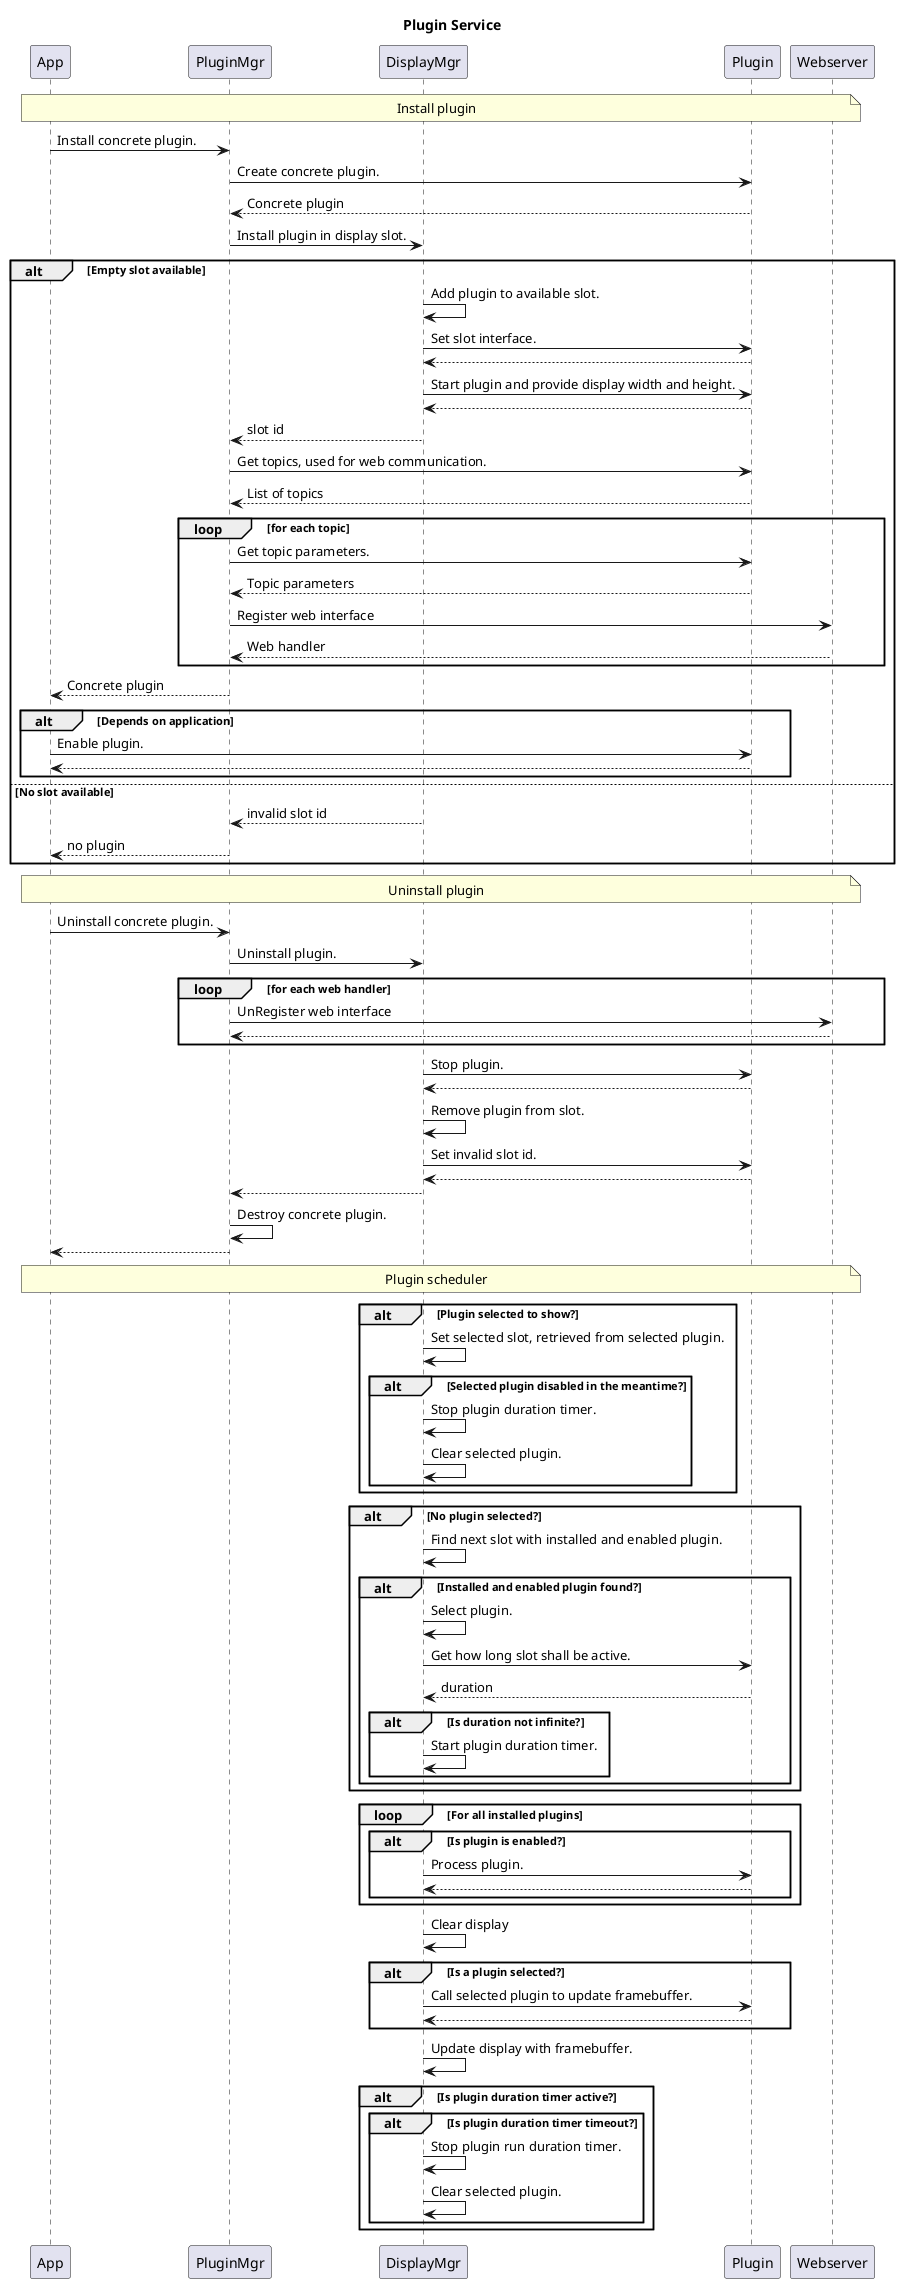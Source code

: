 @startuml

title Plugin Service

participant "App" as app
participant "PluginMgr" as pluginMgr
participant "DisplayMgr" as displayMgr
participant "Plugin" as plugin
participant "Webserver" as webServer

note over app,webServer
    Install plugin
end note

app -> pluginMgr: Install concrete plugin.
pluginMgr -> plugin: Create concrete plugin.
plugin --> pluginMgr: Concrete plugin
pluginMgr -> displayMgr: Install plugin in display slot.

alt Empty slot available
    displayMgr -> displayMgr: Add plugin to available slot.
    displayMgr -> plugin: Set slot interface.
    plugin --> displayMgr
    displayMgr -> plugin: Start plugin and provide display width and height.
    plugin --> displayMgr
    displayMgr --> pluginMgr: slot id
    pluginMgr -> plugin: Get topics, used for web communication.
    plugin --> pluginMgr: List of topics

    loop for each topic
        pluginMgr -> plugin: Get topic parameters.
        plugin --> pluginMgr: Topic parameters
        pluginMgr -> webServer: Register web interface
        webServer --> pluginMgr: Web handler
    end loop

    pluginMgr --> app: Concrete plugin

    alt Depends on application
        app -> plugin: Enable plugin.
        plugin --> app
    end alt
else No slot available
    displayMgr --> pluginMgr: invalid slot id
    pluginMgr --> app: no plugin
end alt

note over app,webServer
    Uninstall plugin
end note

app -> pluginMgr: Uninstall concrete plugin.
pluginMgr -> displayMgr: Uninstall plugin.

loop for each web handler
    pluginMgr -> webServer: UnRegister web interface
    webServer --> pluginMgr
end loop

displayMgr -> plugin: Stop plugin.
plugin --> displayMgr
displayMgr -> displayMgr: Remove plugin from slot.
displayMgr -> plugin: Set invalid slot id.
plugin --> displayMgr
displayMgr --> pluginMgr
pluginMgr -> pluginMgr: Destroy concrete plugin.
pluginMgr --> app

note over app,webServer
    Plugin scheduler
end note

alt Plugin selected to show?

    displayMgr -> displayMgr: Set selected slot, retrieved from selected plugin.

    alt Selected plugin disabled in the meantime?
        displayMgr -> displayMgr: Stop plugin duration timer.
        displayMgr -> displayMgr: Clear selected plugin.
    end alt

end alt

alt No plugin selected?

    displayMgr -> displayMgr: Find next slot with installed and enabled plugin.

    alt Installed and enabled plugin found?
        displayMgr -> displayMgr: Select plugin.
        displayMgr -> plugin: Get how long slot shall be active.
        plugin --> displayMgr: duration

        alt Is duration not infinite?
            displayMgr -> displayMgr: Start plugin duration timer.
        end alt
    end alt

end alt

loop For all installed plugins

    alt Is plugin is enabled?

        displayMgr -> plugin: Process plugin.
        plugin --> displayMgr

    end alt

end loop

displayMgr -> displayMgr: Clear display

alt Is a plugin selected?
    displayMgr -> plugin: Call selected plugin to update framebuffer.
    plugin --> displayMgr
end alt

displayMgr -> displayMgr: Update display with framebuffer.

alt Is plugin duration timer active?
    alt Is plugin duration timer timeout?
        displayMgr -> displayMgr: Stop plugin run duration timer.
        displayMgr -> displayMgr: Clear selected plugin.
    end alt
end alt

@enduml